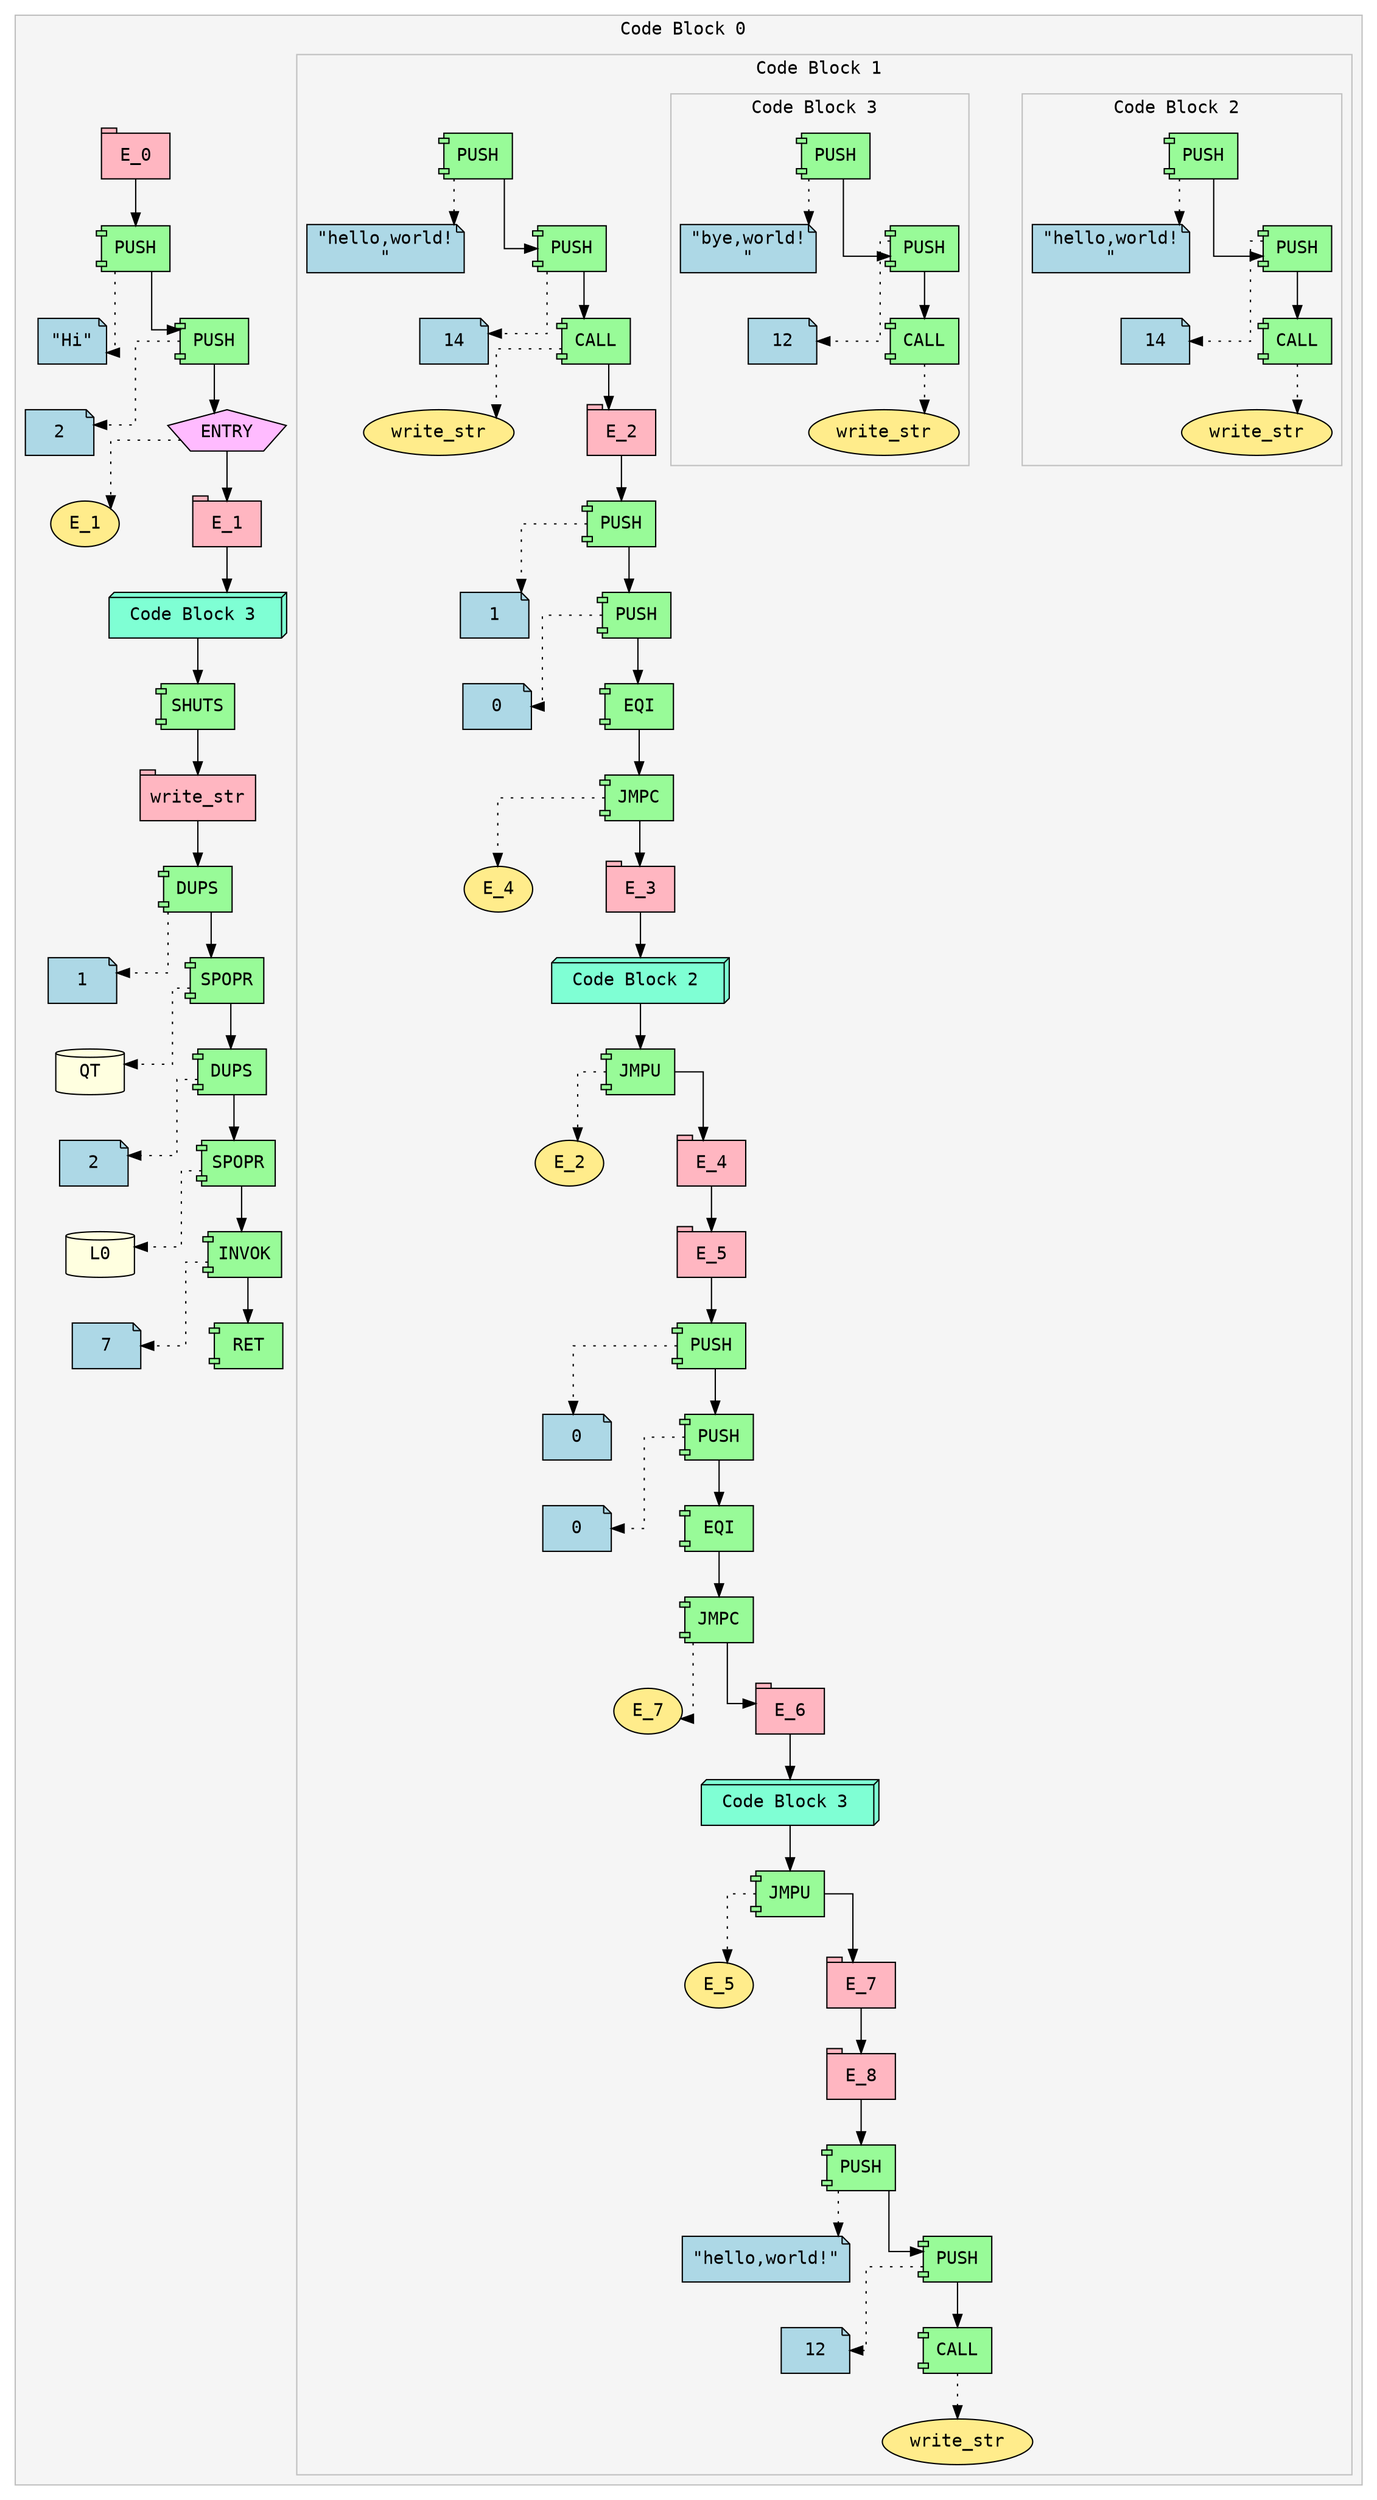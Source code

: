 digraph ir {
splines=ortho;
nodesep=0.8;
ranksep=0.5;
subgraph cluster_0 {
label="Code Block 0 ";
style=filled;
color=gray;
fillcolor=whitesmoke;
fontname="Courier";
Expr_1 [shape=tab style=filled fillcolor=lightpink fontname="Courier" label="E_0"]
Expr_2 [shape=component style=filled fillcolor=palegreen fontname="Courier" label="PUSH"]
Expr_3 [shape=note style=filled fillcolor=lightblue fontname="Courier" label="\"Hi\""]
Expr_2 -> Expr_3 [style=dotted]
Expr_1 -> Expr_2;
Expr_4 [shape=component style=filled fillcolor=palegreen fontname="Courier" label="PUSH"]
Expr_5 [shape=note style=filled fillcolor=lightblue fontname="Courier" label="2"]
Expr_4 -> Expr_5 [style=dotted]
Expr_2 -> Expr_4;
Expr_6 [shape=pentagon style=filled fillcolor=plum1 fontname="Courier" label="ENTRY"]
Expr_7 [shape=ellipse style=filled fillcolor=lightgoldenrod1 fontname="Courier" label="E_1"]
Expr_6 -> Expr_7 [style=dotted]
Expr_4 -> Expr_6;
Expr_8 [shape=tab style=filled fillcolor=lightpink fontname="Courier" label="E_1"]
Expr_6 -> Expr_8;
subgraph cluster_9 {
label="Code Block 1 ";
style=filled;
color=gray;
fillcolor=whitesmoke;
fontname="Courier";
Expr_10 [shape=component style=filled fillcolor=palegreen fontname="Courier" label="PUSH"]
Expr_11 [shape=note style=filled fillcolor=lightblue fontname="Courier" label="\"hello,world!\n\""]
Expr_10 -> Expr_11 [style=dotted]
Expr_12 [shape=component style=filled fillcolor=palegreen fontname="Courier" label="PUSH"]
Expr_13 [shape=note style=filled fillcolor=lightblue fontname="Courier" label="14"]
Expr_12 -> Expr_13 [style=dotted]
Expr_10 -> Expr_12;
Expr_14 [shape=component style=filled fillcolor=palegreen fontname="Courier" label="CALL"]
Expr_15 [shape=ellipse style=filled fillcolor=lightgoldenrod1 fontname="Courier" label="write_str"]
Expr_14 -> Expr_15 [style=dotted]
Expr_12 -> Expr_14;
Expr_16 [shape=tab style=filled fillcolor=lightpink fontname="Courier" label="E_2"]
Expr_14 -> Expr_16;
Expr_17 [shape=component style=filled fillcolor=palegreen fontname="Courier" label="PUSH"]
Expr_18 [shape=note style=filled fillcolor=lightblue fontname="Courier" label="1"]
Expr_17 -> Expr_18 [style=dotted]
Expr_16 -> Expr_17;
Expr_19 [shape=component style=filled fillcolor=palegreen fontname="Courier" label="PUSH"]
Expr_20 [shape=note style=filled fillcolor=lightblue fontname="Courier" label="0"]
Expr_19 -> Expr_20 [style=dotted]
Expr_17 -> Expr_19;
Expr_21 [shape=component style=filled fillcolor=palegreen fontname="Courier" label="EQI"]
Expr_19 -> Expr_21;
Expr_22 [shape=component style=filled fillcolor=palegreen fontname="Courier" label="JMPC"]
Expr_23 [shape=ellipse style=filled fillcolor=lightgoldenrod1 fontname="Courier" label="E_4"]
Expr_22 -> Expr_23 [style=dotted]
Expr_21 -> Expr_22;
Expr_24 [shape=tab style=filled fillcolor=lightpink fontname="Courier" label="E_3"]
Expr_22 -> Expr_24;
subgraph cluster_25 {
label="Code Block 2 ";
style=filled;
color=gray;
fillcolor=whitesmoke;
fontname="Courier";
Expr_26 [shape=component style=filled fillcolor=palegreen fontname="Courier" label="PUSH"]
Expr_27 [shape=note style=filled fillcolor=lightblue fontname="Courier" label="\"hello,world!\n\""]
Expr_26 -> Expr_27 [style=dotted]
Expr_28 [shape=component style=filled fillcolor=palegreen fontname="Courier" label="PUSH"]
Expr_29 [shape=note style=filled fillcolor=lightblue fontname="Courier" label="14"]
Expr_28 -> Expr_29 [style=dotted]
Expr_26 -> Expr_28;
Expr_30 [shape=component style=filled fillcolor=palegreen fontname="Courier" label="CALL"]
Expr_31 [shape=ellipse style=filled fillcolor=lightgoldenrod1 fontname="Courier" label="write_str"]
Expr_30 -> Expr_31 [style=dotted]
Expr_28 -> Expr_30;
}
Expr_25 [shape=box3d style=filled fillcolor=aquamarine fontname="Courier" label=" Code Block 2  "]
Expr_24 -> Expr_25;
Expr_32 [shape=component style=filled fillcolor=palegreen fontname="Courier" label="JMPU"]
Expr_33 [shape=ellipse style=filled fillcolor=lightgoldenrod1 fontname="Courier" label="E_2"]
Expr_32 -> Expr_33 [style=dotted]
Expr_25 -> Expr_32;
Expr_34 [shape=tab style=filled fillcolor=lightpink fontname="Courier" label="E_4"]
Expr_32 -> Expr_34;
Expr_35 [shape=tab style=filled fillcolor=lightpink fontname="Courier" label="E_5"]
Expr_34 -> Expr_35;
Expr_36 [shape=component style=filled fillcolor=palegreen fontname="Courier" label="PUSH"]
Expr_37 [shape=note style=filled fillcolor=lightblue fontname="Courier" label="0"]
Expr_36 -> Expr_37 [style=dotted]
Expr_35 -> Expr_36;
Expr_38 [shape=component style=filled fillcolor=palegreen fontname="Courier" label="PUSH"]
Expr_39 [shape=note style=filled fillcolor=lightblue fontname="Courier" label="0"]
Expr_38 -> Expr_39 [style=dotted]
Expr_36 -> Expr_38;
Expr_40 [shape=component style=filled fillcolor=palegreen fontname="Courier" label="EQI"]
Expr_38 -> Expr_40;
Expr_41 [shape=component style=filled fillcolor=palegreen fontname="Courier" label="JMPC"]
Expr_42 [shape=ellipse style=filled fillcolor=lightgoldenrod1 fontname="Courier" label="E_7"]
Expr_41 -> Expr_42 [style=dotted]
Expr_40 -> Expr_41;
Expr_43 [shape=tab style=filled fillcolor=lightpink fontname="Courier" label="E_6"]
Expr_41 -> Expr_43;
subgraph cluster_44 {
label="Code Block 3 ";
style=filled;
color=gray;
fillcolor=whitesmoke;
fontname="Courier";
Expr_45 [shape=component style=filled fillcolor=palegreen fontname="Courier" label="PUSH"]
Expr_46 [shape=note style=filled fillcolor=lightblue fontname="Courier" label="\"bye,world!\n\""]
Expr_45 -> Expr_46 [style=dotted]
Expr_47 [shape=component style=filled fillcolor=palegreen fontname="Courier" label="PUSH"]
Expr_48 [shape=note style=filled fillcolor=lightblue fontname="Courier" label="12"]
Expr_47 -> Expr_48 [style=dotted]
Expr_45 -> Expr_47;
Expr_49 [shape=component style=filled fillcolor=palegreen fontname="Courier" label="CALL"]
Expr_50 [shape=ellipse style=filled fillcolor=lightgoldenrod1 fontname="Courier" label="write_str"]
Expr_49 -> Expr_50 [style=dotted]
Expr_47 -> Expr_49;
}
Expr_44 [shape=box3d style=filled fillcolor=aquamarine fontname="Courier" label=" Code Block 3  "]
Expr_43 -> Expr_44;
Expr_51 [shape=component style=filled fillcolor=palegreen fontname="Courier" label="JMPU"]
Expr_52 [shape=ellipse style=filled fillcolor=lightgoldenrod1 fontname="Courier" label="E_5"]
Expr_51 -> Expr_52 [style=dotted]
Expr_44 -> Expr_51;
Expr_53 [shape=tab style=filled fillcolor=lightpink fontname="Courier" label="E_7"]
Expr_51 -> Expr_53;
Expr_54 [shape=tab style=filled fillcolor=lightpink fontname="Courier" label="E_8"]
Expr_53 -> Expr_54;
Expr_55 [shape=component style=filled fillcolor=palegreen fontname="Courier" label="PUSH"]
Expr_56 [shape=note style=filled fillcolor=lightblue fontname="Courier" label="\"hello,world!\""]
Expr_55 -> Expr_56 [style=dotted]
Expr_54 -> Expr_55;
Expr_57 [shape=component style=filled fillcolor=palegreen fontname="Courier" label="PUSH"]
Expr_58 [shape=note style=filled fillcolor=lightblue fontname="Courier" label="12"]
Expr_57 -> Expr_58 [style=dotted]
Expr_55 -> Expr_57;
Expr_59 [shape=component style=filled fillcolor=palegreen fontname="Courier" label="CALL"]
Expr_60 [shape=ellipse style=filled fillcolor=lightgoldenrod1 fontname="Courier" label="write_str"]
Expr_59 -> Expr_60 [style=dotted]
Expr_57 -> Expr_59;
}
Expr_9 [shape=box3d style=filled fillcolor=aquamarine fontname="Courier" label=" Code Block 3  "]
Expr_8 -> Expr_9;
Expr_61 [shape=component style=filled fillcolor=palegreen fontname="Courier" label="SHUTS"]
Expr_9 -> Expr_61;
Expr_62 [shape=tab style=filled fillcolor=lightpink fontname="Courier" label="write_str"]
Expr_61 -> Expr_62;
Expr_63 [shape=component style=filled fillcolor=palegreen fontname="Courier" label="DUPS"]
Expr_64 [shape=note style=filled fillcolor=lightblue fontname="Courier" label="1"]
Expr_63 -> Expr_64 [style=dotted]
Expr_62 -> Expr_63;
Expr_65 [shape=component style=filled fillcolor=palegreen fontname="Courier" label="SPOPR"]
Expr_66 [shape=cylinder style=filled fillcolor=lightyellow fontname="Courier" label="QT"]
Expr_65 -> Expr_66 [style=dotted]
Expr_63 -> Expr_65;
Expr_67 [shape=component style=filled fillcolor=palegreen fontname="Courier" label="DUPS"]
Expr_68 [shape=note style=filled fillcolor=lightblue fontname="Courier" label="2"]
Expr_67 -> Expr_68 [style=dotted]
Expr_65 -> Expr_67;
Expr_69 [shape=component style=filled fillcolor=palegreen fontname="Courier" label="SPOPR"]
Expr_70 [shape=cylinder style=filled fillcolor=lightyellow fontname="Courier" label="L0"]
Expr_69 -> Expr_70 [style=dotted]
Expr_67 -> Expr_69;
Expr_71 [shape=component style=filled fillcolor=palegreen fontname="Courier" label="INVOK"]
Expr_72 [shape=note style=filled fillcolor=lightblue fontname="Courier" label="7"]
Expr_71 -> Expr_72 [style=dotted]
Expr_69 -> Expr_71;
Expr_73 [shape=component style=filled fillcolor=palegreen fontname="Courier" label="RET"]
Expr_71 -> Expr_73;
}
}
